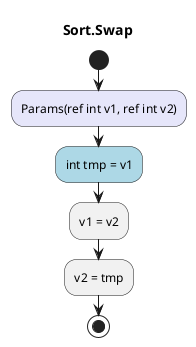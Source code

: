 @startuml Sort.Swap
title Sort.Swap
start
#Lavender:Params(ref int v1, ref int v2);
#LightBlue:int tmp = v1;
:v1 = v2;
:v2 = tmp;
stop
@enduml
